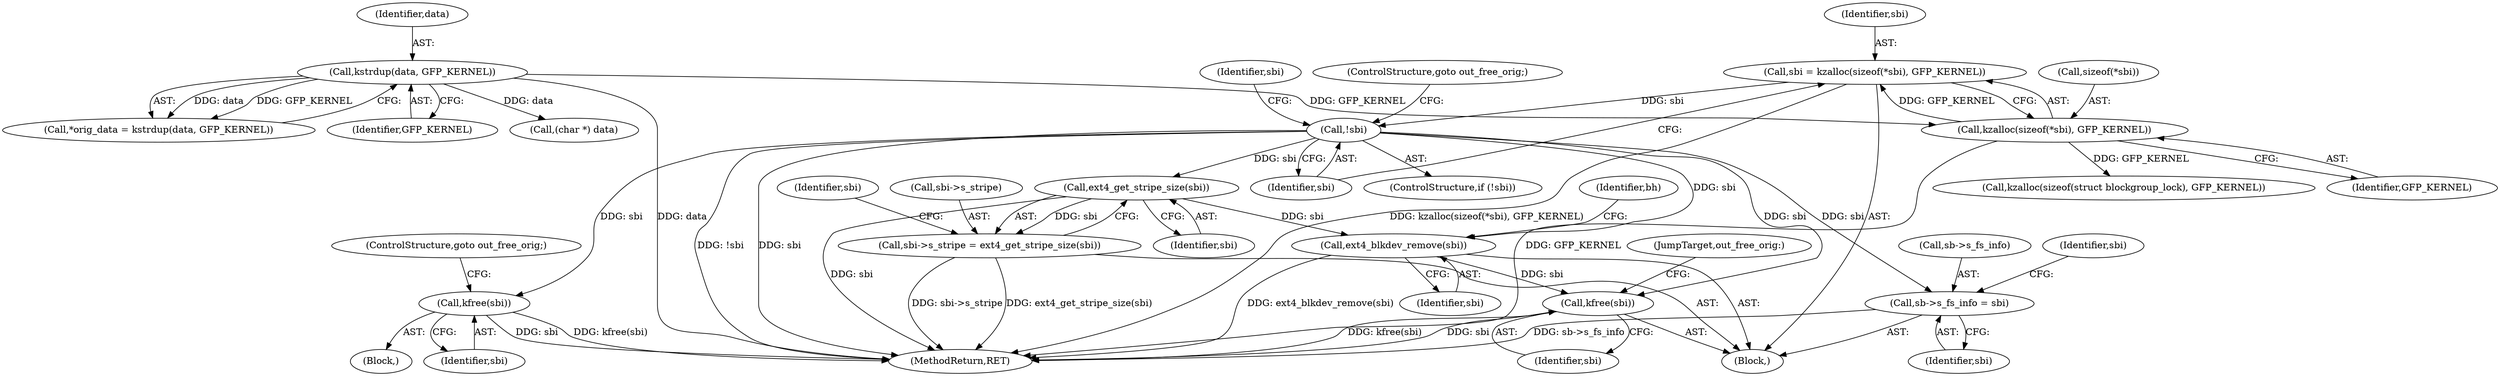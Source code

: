 digraph "0_linux_0449641130f5652b344ef6fa39fa019d7e94660a@pointer" {
"1000174" [label="(Call,sbi = kzalloc(sizeof(*sbi), GFP_KERNEL))"];
"1000176" [label="(Call,kzalloc(sizeof(*sbi), GFP_KERNEL))"];
"1000128" [label="(Call,kstrdup(data, GFP_KERNEL))"];
"1000182" [label="(Call,!sbi)"];
"1000199" [label="(Call,kfree(sbi))"];
"1000202" [label="(Call,sb->s_fs_info = sbi)"];
"1001414" [label="(Call,ext4_get_stripe_size(sbi))"];
"1001410" [label="(Call,sbi->s_stripe = ext4_get_stripe_size(sbi))"];
"1002206" [label="(Call,ext4_blkdev_remove(sbi))"];
"1002220" [label="(Call,kfree(sbi))"];
"1000206" [label="(Identifier,sbi)"];
"1001415" [label="(Identifier,sbi)"];
"1000126" [label="(Call,*orig_data = kstrdup(data, GFP_KERNEL))"];
"1000187" [label="(Identifier,sbi)"];
"1000124" [label="(Block,)"];
"1001418" [label="(Identifier,sbi)"];
"1000183" [label="(Identifier,sbi)"];
"1002221" [label="(Identifier,sbi)"];
"1002222" [label="(JumpTarget,out_free_orig:)"];
"1000201" [label="(ControlStructure,goto out_free_orig;)"];
"1000177" [label="(Call,sizeof(*sbi))"];
"1000130" [label="(Identifier,GFP_KERNEL)"];
"1000180" [label="(Identifier,GFP_KERNEL)"];
"1002207" [label="(Identifier,sbi)"];
"1001411" [label="(Call,sbi->s_stripe)"];
"1000202" [label="(Call,sb->s_fs_info = sbi)"];
"1000129" [label="(Identifier,data)"];
"1000175" [label="(Identifier,sbi)"];
"1000198" [label="(Block,)"];
"1000176" [label="(Call,kzalloc(sizeof(*sbi), GFP_KERNEL))"];
"1000199" [label="(Call,kfree(sbi))"];
"1002227" [label="(MethodReturn,RET)"];
"1001410" [label="(Call,sbi->s_stripe = ext4_get_stripe_size(sbi))"];
"1000200" [label="(Identifier,sbi)"];
"1000209" [label="(Identifier,sbi)"];
"1000174" [label="(Call,sbi = kzalloc(sizeof(*sbi), GFP_KERNEL))"];
"1000181" [label="(ControlStructure,if (!sbi))"];
"1001414" [label="(Call,ext4_get_stripe_size(sbi))"];
"1002206" [label="(Call,ext4_blkdev_remove(sbi))"];
"1000184" [label="(ControlStructure,goto out_free_orig;)"];
"1002209" [label="(Identifier,bh)"];
"1000182" [label="(Call,!sbi)"];
"1000203" [label="(Call,sb->s_fs_info)"];
"1000189" [label="(Call,kzalloc(sizeof(struct blockgroup_lock), GFP_KERNEL))"];
"1002220" [label="(Call,kfree(sbi))"];
"1000559" [label="(Call,(char *) data)"];
"1000128" [label="(Call,kstrdup(data, GFP_KERNEL))"];
"1000174" -> "1000124"  [label="AST: "];
"1000174" -> "1000176"  [label="CFG: "];
"1000175" -> "1000174"  [label="AST: "];
"1000176" -> "1000174"  [label="AST: "];
"1000183" -> "1000174"  [label="CFG: "];
"1000174" -> "1002227"  [label="DDG: kzalloc(sizeof(*sbi), GFP_KERNEL)"];
"1000176" -> "1000174"  [label="DDG: GFP_KERNEL"];
"1000174" -> "1000182"  [label="DDG: sbi"];
"1000176" -> "1000180"  [label="CFG: "];
"1000177" -> "1000176"  [label="AST: "];
"1000180" -> "1000176"  [label="AST: "];
"1000176" -> "1002227"  [label="DDG: GFP_KERNEL"];
"1000128" -> "1000176"  [label="DDG: GFP_KERNEL"];
"1000176" -> "1000189"  [label="DDG: GFP_KERNEL"];
"1000128" -> "1000126"  [label="AST: "];
"1000128" -> "1000130"  [label="CFG: "];
"1000129" -> "1000128"  [label="AST: "];
"1000130" -> "1000128"  [label="AST: "];
"1000126" -> "1000128"  [label="CFG: "];
"1000128" -> "1002227"  [label="DDG: data"];
"1000128" -> "1000126"  [label="DDG: data"];
"1000128" -> "1000126"  [label="DDG: GFP_KERNEL"];
"1000128" -> "1000559"  [label="DDG: data"];
"1000182" -> "1000181"  [label="AST: "];
"1000182" -> "1000183"  [label="CFG: "];
"1000183" -> "1000182"  [label="AST: "];
"1000184" -> "1000182"  [label="CFG: "];
"1000187" -> "1000182"  [label="CFG: "];
"1000182" -> "1002227"  [label="DDG: !sbi"];
"1000182" -> "1002227"  [label="DDG: sbi"];
"1000182" -> "1000199"  [label="DDG: sbi"];
"1000182" -> "1000202"  [label="DDG: sbi"];
"1000182" -> "1001414"  [label="DDG: sbi"];
"1000182" -> "1002206"  [label="DDG: sbi"];
"1000182" -> "1002220"  [label="DDG: sbi"];
"1000199" -> "1000198"  [label="AST: "];
"1000199" -> "1000200"  [label="CFG: "];
"1000200" -> "1000199"  [label="AST: "];
"1000201" -> "1000199"  [label="CFG: "];
"1000199" -> "1002227"  [label="DDG: sbi"];
"1000199" -> "1002227"  [label="DDG: kfree(sbi)"];
"1000202" -> "1000124"  [label="AST: "];
"1000202" -> "1000206"  [label="CFG: "];
"1000203" -> "1000202"  [label="AST: "];
"1000206" -> "1000202"  [label="AST: "];
"1000209" -> "1000202"  [label="CFG: "];
"1000202" -> "1002227"  [label="DDG: sb->s_fs_info"];
"1001414" -> "1001410"  [label="AST: "];
"1001414" -> "1001415"  [label="CFG: "];
"1001415" -> "1001414"  [label="AST: "];
"1001410" -> "1001414"  [label="CFG: "];
"1001414" -> "1002227"  [label="DDG: sbi"];
"1001414" -> "1001410"  [label="DDG: sbi"];
"1001414" -> "1002206"  [label="DDG: sbi"];
"1001410" -> "1000124"  [label="AST: "];
"1001411" -> "1001410"  [label="AST: "];
"1001418" -> "1001410"  [label="CFG: "];
"1001410" -> "1002227"  [label="DDG: sbi->s_stripe"];
"1001410" -> "1002227"  [label="DDG: ext4_get_stripe_size(sbi)"];
"1002206" -> "1000124"  [label="AST: "];
"1002206" -> "1002207"  [label="CFG: "];
"1002207" -> "1002206"  [label="AST: "];
"1002209" -> "1002206"  [label="CFG: "];
"1002206" -> "1002227"  [label="DDG: ext4_blkdev_remove(sbi)"];
"1002206" -> "1002220"  [label="DDG: sbi"];
"1002220" -> "1000124"  [label="AST: "];
"1002220" -> "1002221"  [label="CFG: "];
"1002221" -> "1002220"  [label="AST: "];
"1002222" -> "1002220"  [label="CFG: "];
"1002220" -> "1002227"  [label="DDG: kfree(sbi)"];
"1002220" -> "1002227"  [label="DDG: sbi"];
}
